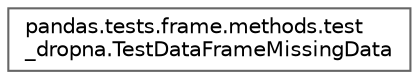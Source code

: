 digraph "Graphical Class Hierarchy"
{
 // LATEX_PDF_SIZE
  bgcolor="transparent";
  edge [fontname=Helvetica,fontsize=10,labelfontname=Helvetica,labelfontsize=10];
  node [fontname=Helvetica,fontsize=10,shape=box,height=0.2,width=0.4];
  rankdir="LR";
  Node0 [id="Node000000",label="pandas.tests.frame.methods.test\l_dropna.TestDataFrameMissingData",height=0.2,width=0.4,color="grey40", fillcolor="white", style="filled",URL="$d9/d89/classpandas_1_1tests_1_1frame_1_1methods_1_1test__dropna_1_1TestDataFrameMissingData.html",tooltip=" "];
}
